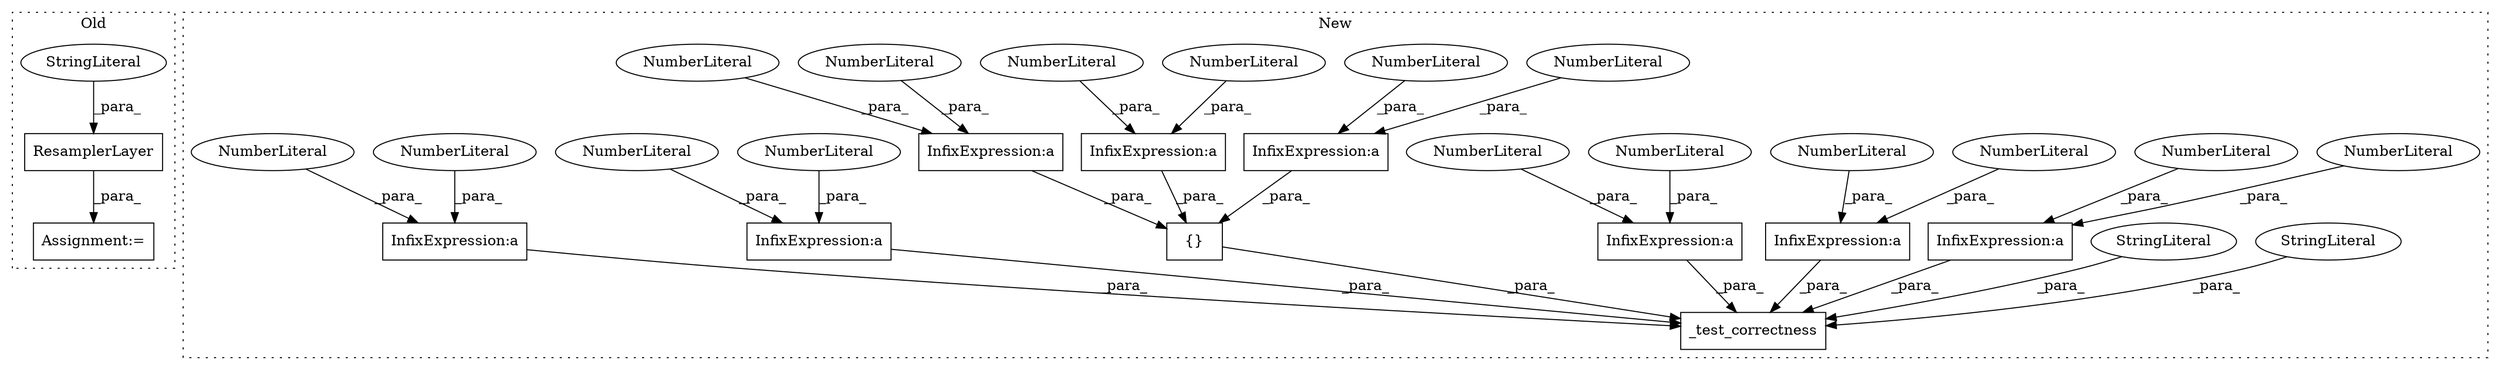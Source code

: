 digraph G {
subgraph cluster0 {
1 [label="ResamplerLayer" a="32" s="3434,3469" l="15,1" shape="box"];
5 [label="Assignment:=" a="7" s="3433" l="1" shape="box"];
6 [label="StringLiteral" a="45" s="3449" l="10" shape="ellipse"];
label = "Old";
style="dotted";
}
subgraph cluster1 {
2 [label="_test_correctness" a="32" s="3465,3756" l="18,1" shape="box"];
3 [label="StringLiteral" a="45" s="3709" l="10" shape="ellipse"];
4 [label="StringLiteral" a="45" s="3699" l="9" shape="ellipse"];
7 [label="InfixExpression:a" a="27" s="3648" l="3" shape="box"];
8 [label="InfixExpression:a" a="27" s="3563" l="3" shape="box"];
9 [label="InfixExpression:a" a="27" s="3598" l="3" shape="box"];
10 [label="InfixExpression:a" a="27" s="3587" l="3" shape="box"];
11 [label="InfixExpression:a" a="27" s="3670" l="3" shape="box"];
12 [label="InfixExpression:a" a="27" s="3613" l="3" shape="box"];
13 [label="InfixExpression:a" a="27" s="3624" l="3" shape="box"];
14 [label="InfixExpression:a" a="27" s="3635" l="3" shape="box"];
15 [label="NumberLiteral" a="34" s="3594" l="4" shape="ellipse"];
16 [label="NumberLiteral" a="34" s="3590" l="1" shape="ellipse"];
17 [label="NumberLiteral" a="34" s="3583" l="4" shape="ellipse"];
18 [label="NumberLiteral" a="34" s="3644" l="4" shape="ellipse"];
19 [label="NumberLiteral" a="34" s="3631" l="4" shape="ellipse"];
20 [label="NumberLiteral" a="34" s="3651" l="1" shape="ellipse"];
21 [label="NumberLiteral" a="34" s="3609" l="4" shape="ellipse"];
22 [label="NumberLiteral" a="34" s="3638" l="1" shape="ellipse"];
23 [label="NumberLiteral" a="34" s="3627" l="1" shape="ellipse"];
24 [label="{}" a="4" s="3607,3640" l="1,1" shape="box"];
25 [label="NumberLiteral" a="34" s="3616" l="1" shape="ellipse"];
26 [label="NumberLiteral" a="34" s="3566" l="1" shape="ellipse"];
27 [label="NumberLiteral" a="34" s="3620" l="4" shape="ellipse"];
28 [label="NumberLiteral" a="34" s="3601" l="1" shape="ellipse"];
29 [label="NumberLiteral" a="34" s="3559" l="4" shape="ellipse"];
30 [label="NumberLiteral" a="34" s="3666" l="4" shape="ellipse"];
31 [label="NumberLiteral" a="34" s="3673" l="1" shape="ellipse"];
label = "New";
style="dotted";
}
1 -> 5 [label="_para_"];
3 -> 2 [label="_para_"];
4 -> 2 [label="_para_"];
6 -> 1 [label="_para_"];
7 -> 2 [label="_para_"];
8 -> 2 [label="_para_"];
9 -> 2 [label="_para_"];
10 -> 2 [label="_para_"];
11 -> 2 [label="_para_"];
12 -> 24 [label="_para_"];
13 -> 24 [label="_para_"];
14 -> 24 [label="_para_"];
15 -> 9 [label="_para_"];
16 -> 10 [label="_para_"];
17 -> 10 [label="_para_"];
18 -> 7 [label="_para_"];
19 -> 14 [label="_para_"];
20 -> 7 [label="_para_"];
21 -> 12 [label="_para_"];
22 -> 14 [label="_para_"];
23 -> 13 [label="_para_"];
24 -> 2 [label="_para_"];
25 -> 12 [label="_para_"];
26 -> 8 [label="_para_"];
27 -> 13 [label="_para_"];
28 -> 9 [label="_para_"];
29 -> 8 [label="_para_"];
30 -> 11 [label="_para_"];
31 -> 11 [label="_para_"];
}